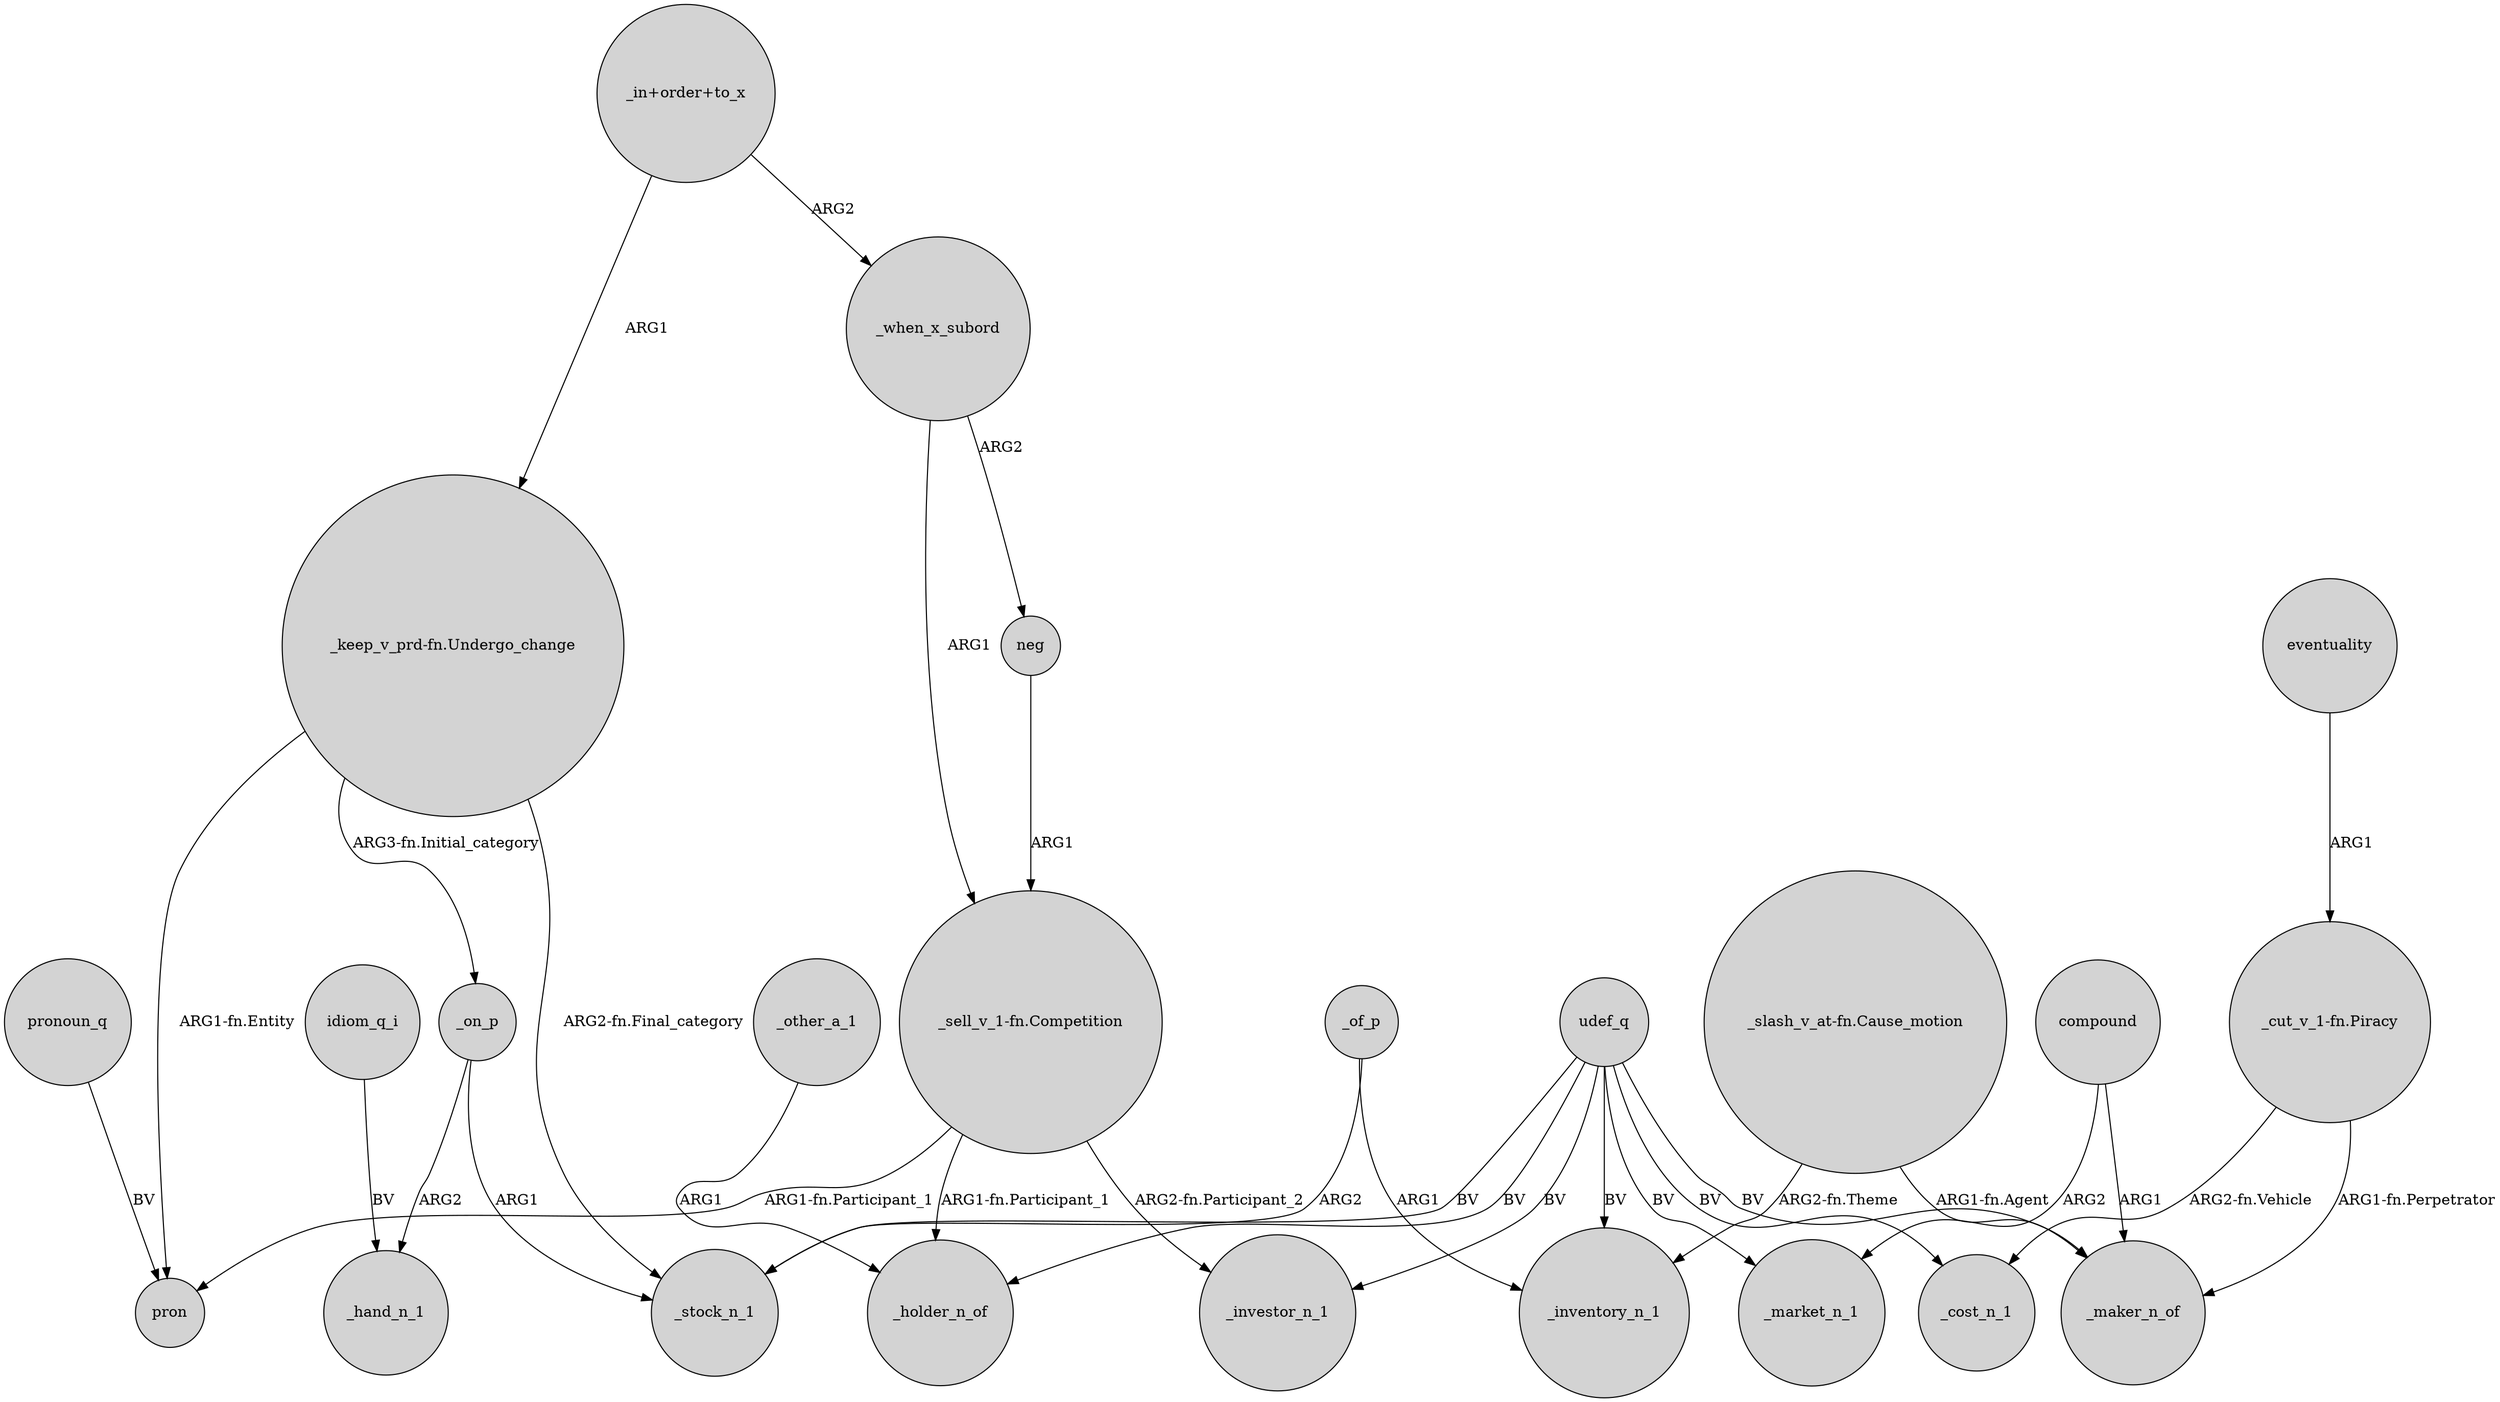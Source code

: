 digraph {
	node [shape=circle style=filled]
	"_keep_v_prd-fn.Undergo_change" -> pron [label="ARG1-fn.Entity"]
	eventuality -> "_cut_v_1-fn.Piracy" [label=ARG1]
	udef_q -> _market_n_1 [label=BV]
	_other_a_1 -> _holder_n_of [label=ARG1]
	udef_q -> _inventory_n_1 [label=BV]
	_of_p -> _inventory_n_1 [label=ARG1]
	compound -> _market_n_1 [label=ARG2]
	"_cut_v_1-fn.Piracy" -> _maker_n_of [label="ARG1-fn.Perpetrator"]
	"_in+order+to_x" -> _when_x_subord [label=ARG2]
	"_slash_v_at-fn.Cause_motion" -> _inventory_n_1 [label="ARG2-fn.Theme"]
	"_sell_v_1-fn.Competition" -> _investor_n_1 [label="ARG2-fn.Participant_2"]
	idiom_q_i -> _hand_n_1 [label=BV]
	_when_x_subord -> "_sell_v_1-fn.Competition" [label=ARG1]
	_on_p -> _hand_n_1 [label=ARG2]
	udef_q -> _maker_n_of [label=BV]
	"_keep_v_prd-fn.Undergo_change" -> _stock_n_1 [label="ARG2-fn.Final_category"]
	pronoun_q -> pron [label=BV]
	udef_q -> _stock_n_1 [label=BV]
	"_slash_v_at-fn.Cause_motion" -> _maker_n_of [label="ARG1-fn.Agent"]
	neg -> "_sell_v_1-fn.Competition" [label=ARG1]
	udef_q -> _holder_n_of [label=BV]
	_when_x_subord -> neg [label=ARG2]
	_on_p -> _stock_n_1 [label=ARG1]
	_of_p -> _stock_n_1 [label=ARG2]
	"_in+order+to_x" -> "_keep_v_prd-fn.Undergo_change" [label=ARG1]
	"_keep_v_prd-fn.Undergo_change" -> _on_p [label="ARG3-fn.Initial_category"]
	compound -> _maker_n_of [label=ARG1]
	"_sell_v_1-fn.Competition" -> pron [label="ARG1-fn.Participant_1"]
	"_cut_v_1-fn.Piracy" -> _cost_n_1 [label="ARG2-fn.Vehicle"]
	"_sell_v_1-fn.Competition" -> _holder_n_of [label="ARG1-fn.Participant_1"]
	udef_q -> _investor_n_1 [label=BV]
	udef_q -> _cost_n_1 [label=BV]
}
